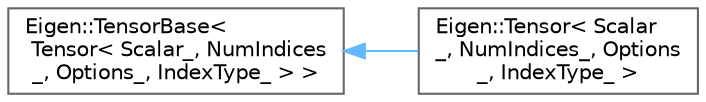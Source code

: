 digraph "类继承关系图"
{
 // LATEX_PDF_SIZE
  bgcolor="transparent";
  edge [fontname=Helvetica,fontsize=10,labelfontname=Helvetica,labelfontsize=10];
  node [fontname=Helvetica,fontsize=10,shape=box,height=0.2,width=0.4];
  rankdir="LR";
  Node0 [id="Node000000",label="Eigen::TensorBase\<\l Tensor\< Scalar_, NumIndices\l_, Options_, IndexType_ \> \>",height=0.2,width=0.4,color="grey40", fillcolor="white", style="filled",URL="$class_eigen_1_1_tensor_base.html",tooltip=" "];
  Node0 -> Node1 [id="edge4738_Node000000_Node000001",dir="back",color="steelblue1",style="solid",tooltip=" "];
  Node1 [id="Node000001",label="Eigen::Tensor\< Scalar\l_, NumIndices_, Options\l_, IndexType_ \>",height=0.2,width=0.4,color="grey40", fillcolor="white", style="filled",URL="$class_eigen_1_1_tensor.html",tooltip="The tensor class."];
}

